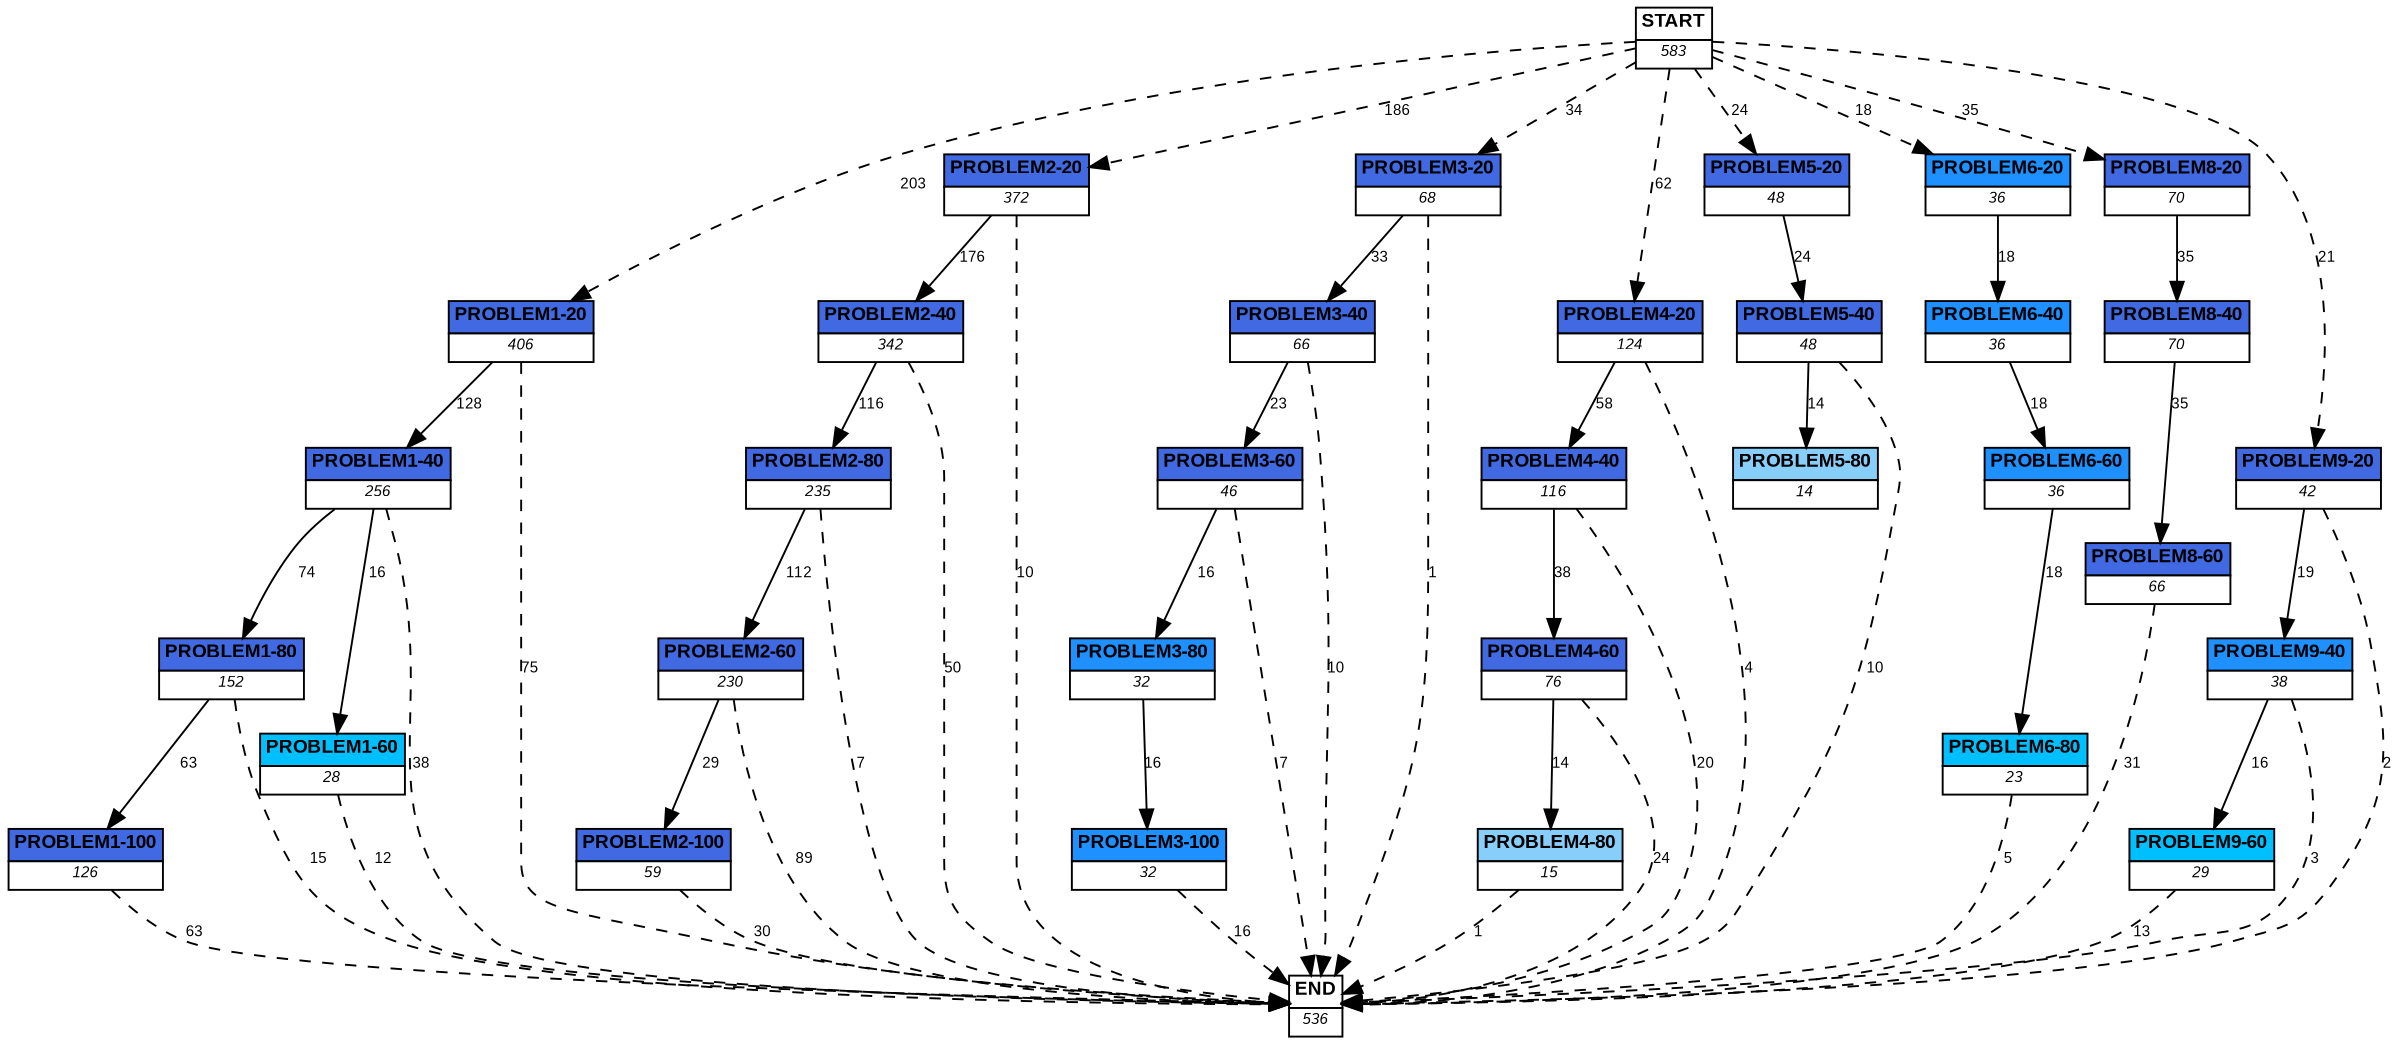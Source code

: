 digraph graphname {
	dpi = 150
	size="16,11!";
	margin = 0;
"PROBLEM1-20" [shape=plain, label=<<table border="0" cellborder="1" cellspacing="0"><tr><td bgcolor="royalblue"><FONT face="Arial" POINT-SIZE="10"><b>PROBLEM1-20</b></FONT></td></tr><tr><td bgcolor="white"><FONT face="Arial" POINT-SIZE="8"><i>406</i></FONT></td></tr></table>>]
"PROBLEM1-40" [shape=plain, label=<<table border="0" cellborder="1" cellspacing="0"><tr><td bgcolor="royalblue"><FONT face="Arial" POINT-SIZE="10"><b>PROBLEM1-40</b></FONT></td></tr><tr><td bgcolor="white"><FONT face="Arial" POINT-SIZE="8"><i>256</i></FONT></td></tr></table>>]
"PROBLEM1-80" [shape=plain, label=<<table border="0" cellborder="1" cellspacing="0"><tr><td bgcolor="royalblue"><FONT face="Arial" POINT-SIZE="10"><b>PROBLEM1-80</b></FONT></td></tr><tr><td bgcolor="white"><FONT face="Arial" POINT-SIZE="8"><i>152</i></FONT></td></tr></table>>]
"PROBLEM2-20" [shape=plain, label=<<table border="0" cellborder="1" cellspacing="0"><tr><td bgcolor="royalblue"><FONT face="Arial" POINT-SIZE="10"><b>PROBLEM2-20</b></FONT></td></tr><tr><td bgcolor="white"><FONT face="Arial" POINT-SIZE="8"><i>372</i></FONT></td></tr></table>>]
"PROBLEM2-40" [shape=plain, label=<<table border="0" cellborder="1" cellspacing="0"><tr><td bgcolor="royalblue"><FONT face="Arial" POINT-SIZE="10"><b>PROBLEM2-40</b></FONT></td></tr><tr><td bgcolor="white"><FONT face="Arial" POINT-SIZE="8"><i>342</i></FONT></td></tr></table>>]
"PROBLEM1-100" [shape=plain, label=<<table border="0" cellborder="1" cellspacing="0"><tr><td bgcolor="royalblue"><FONT face="Arial" POINT-SIZE="10"><b>PROBLEM1-100</b></FONT></td></tr><tr><td bgcolor="white"><FONT face="Arial" POINT-SIZE="8"><i>126</i></FONT></td></tr></table>>]
"PROBLEM2-80" [shape=plain, label=<<table border="0" cellborder="1" cellspacing="0"><tr><td bgcolor="royalblue"><FONT face="Arial" POINT-SIZE="10"><b>PROBLEM2-80</b></FONT></td></tr><tr><td bgcolor="white"><FONT face="Arial" POINT-SIZE="8"><i>235</i></FONT></td></tr></table>>]
"PROBLEM2-60" [shape=plain, label=<<table border="0" cellborder="1" cellspacing="0"><tr><td bgcolor="royalblue"><FONT face="Arial" POINT-SIZE="10"><b>PROBLEM2-60</b></FONT></td></tr><tr><td bgcolor="white"><FONT face="Arial" POINT-SIZE="8"><i>230</i></FONT></td></tr></table>>]
"PROBLEM3-20" [shape=plain, label=<<table border="0" cellborder="1" cellspacing="0"><tr><td bgcolor="royalblue"><FONT face="Arial" POINT-SIZE="10"><b>PROBLEM3-20</b></FONT></td></tr><tr><td bgcolor="white"><FONT face="Arial" POINT-SIZE="8"><i>68</i></FONT></td></tr></table>>]
"PROBLEM3-40" [shape=plain, label=<<table border="0" cellborder="1" cellspacing="0"><tr><td bgcolor="royalblue"><FONT face="Arial" POINT-SIZE="10"><b>PROBLEM3-40</b></FONT></td></tr><tr><td bgcolor="white"><FONT face="Arial" POINT-SIZE="8"><i>66</i></FONT></td></tr></table>>]
"PROBLEM3-60" [shape=plain, label=<<table border="0" cellborder="1" cellspacing="0"><tr><td bgcolor="royalblue"><FONT face="Arial" POINT-SIZE="10"><b>PROBLEM3-60</b></FONT></td></tr><tr><td bgcolor="white"><FONT face="Arial" POINT-SIZE="8"><i>46</i></FONT></td></tr></table>>]
"PROBLEM4-20" [shape=plain, label=<<table border="0" cellborder="1" cellspacing="0"><tr><td bgcolor="royalblue"><FONT face="Arial" POINT-SIZE="10"><b>PROBLEM4-20</b></FONT></td></tr><tr><td bgcolor="white"><FONT face="Arial" POINT-SIZE="8"><i>124</i></FONT></td></tr></table>>]
"PROBLEM4-40" [shape=plain, label=<<table border="0" cellborder="1" cellspacing="0"><tr><td bgcolor="royalblue"><FONT face="Arial" POINT-SIZE="10"><b>PROBLEM4-40</b></FONT></td></tr><tr><td bgcolor="white"><FONT face="Arial" POINT-SIZE="8"><i>116</i></FONT></td></tr></table>>]
"PROBLEM5-20" [shape=plain, label=<<table border="0" cellborder="1" cellspacing="0"><tr><td bgcolor="royalblue"><FONT face="Arial" POINT-SIZE="10"><b>PROBLEM5-20</b></FONT></td></tr><tr><td bgcolor="white"><FONT face="Arial" POINT-SIZE="8"><i>48</i></FONT></td></tr></table>>]
"PROBLEM5-40" [shape=plain, label=<<table border="0" cellborder="1" cellspacing="0"><tr><td bgcolor="royalblue"><FONT face="Arial" POINT-SIZE="10"><b>PROBLEM5-40</b></FONT></td></tr><tr><td bgcolor="white"><FONT face="Arial" POINT-SIZE="8"><i>48</i></FONT></td></tr></table>>]
"PROBLEM1-60" [shape=plain, label=<<table border="0" cellborder="1" cellspacing="0"><tr><td bgcolor="deepskyblue"><FONT face="Arial" POINT-SIZE="10"><b>PROBLEM1-60</b></FONT></td></tr><tr><td bgcolor="white"><FONT face="Arial" POINT-SIZE="8"><i>28</i></FONT></td></tr></table>>]
"PROBLEM2-100" [shape=plain, label=<<table border="0" cellborder="1" cellspacing="0"><tr><td bgcolor="royalblue"><FONT face="Arial" POINT-SIZE="10"><b>PROBLEM2-100</b></FONT></td></tr><tr><td bgcolor="white"><FONT face="Arial" POINT-SIZE="8"><i>59</i></FONT></td></tr></table>>]
"PROBLEM3-80" [shape=plain, label=<<table border="0" cellborder="1" cellspacing="0"><tr><td bgcolor="dodgerblue"><FONT face="Arial" POINT-SIZE="10"><b>PROBLEM3-80</b></FONT></td></tr><tr><td bgcolor="white"><FONT face="Arial" POINT-SIZE="8"><i>32</i></FONT></td></tr></table>>]
"PROBLEM3-100" [shape=plain, label=<<table border="0" cellborder="1" cellspacing="0"><tr><td bgcolor="dodgerblue"><FONT face="Arial" POINT-SIZE="10"><b>PROBLEM3-100</b></FONT></td></tr><tr><td bgcolor="white"><FONT face="Arial" POINT-SIZE="8"><i>32</i></FONT></td></tr></table>>]
"PROBLEM4-60" [shape=plain, label=<<table border="0" cellborder="1" cellspacing="0"><tr><td bgcolor="royalblue"><FONT face="Arial" POINT-SIZE="10"><b>PROBLEM4-60</b></FONT></td></tr><tr><td bgcolor="white"><FONT face="Arial" POINT-SIZE="8"><i>76</i></FONT></td></tr></table>>]
"PROBLEM4-80" [shape=plain, label=<<table border="0" cellborder="1" cellspacing="0"><tr><td bgcolor="lightskyblue"><FONT face="Arial" POINT-SIZE="10"><b>PROBLEM4-80</b></FONT></td></tr><tr><td bgcolor="white"><FONT face="Arial" POINT-SIZE="8"><i>15</i></FONT></td></tr></table>>]
"PROBLEM5-80" [shape=plain, label=<<table border="0" cellborder="1" cellspacing="0"><tr><td bgcolor="lightskyblue"><FONT face="Arial" POINT-SIZE="10"><b>PROBLEM5-80</b></FONT></td></tr><tr><td bgcolor="white"><FONT face="Arial" POINT-SIZE="8"><i>14</i></FONT></td></tr></table>>]
"PROBLEM6-20" [shape=plain, label=<<table border="0" cellborder="1" cellspacing="0"><tr><td bgcolor="dodgerblue"><FONT face="Arial" POINT-SIZE="10"><b>PROBLEM6-20</b></FONT></td></tr><tr><td bgcolor="white"><FONT face="Arial" POINT-SIZE="8"><i>36</i></FONT></td></tr></table>>]
"PROBLEM6-40" [shape=plain, label=<<table border="0" cellborder="1" cellspacing="0"><tr><td bgcolor="dodgerblue"><FONT face="Arial" POINT-SIZE="10"><b>PROBLEM6-40</b></FONT></td></tr><tr><td bgcolor="white"><FONT face="Arial" POINT-SIZE="8"><i>36</i></FONT></td></tr></table>>]
"PROBLEM6-60" [shape=plain, label=<<table border="0" cellborder="1" cellspacing="0"><tr><td bgcolor="dodgerblue"><FONT face="Arial" POINT-SIZE="10"><b>PROBLEM6-60</b></FONT></td></tr><tr><td bgcolor="white"><FONT face="Arial" POINT-SIZE="8"><i>36</i></FONT></td></tr></table>>]
"PROBLEM6-80" [shape=plain, label=<<table border="0" cellborder="1" cellspacing="0"><tr><td bgcolor="deepskyblue"><FONT face="Arial" POINT-SIZE="10"><b>PROBLEM6-80</b></FONT></td></tr><tr><td bgcolor="white"><FONT face="Arial" POINT-SIZE="8"><i>23</i></FONT></td></tr></table>>]
"PROBLEM8-20" [shape=plain, label=<<table border="0" cellborder="1" cellspacing="0"><tr><td bgcolor="royalblue"><FONT face="Arial" POINT-SIZE="10"><b>PROBLEM8-20</b></FONT></td></tr><tr><td bgcolor="white"><FONT face="Arial" POINT-SIZE="8"><i>70</i></FONT></td></tr></table>>]
"PROBLEM8-40" [shape=plain, label=<<table border="0" cellborder="1" cellspacing="0"><tr><td bgcolor="royalblue"><FONT face="Arial" POINT-SIZE="10"><b>PROBLEM8-40</b></FONT></td></tr><tr><td bgcolor="white"><FONT face="Arial" POINT-SIZE="8"><i>70</i></FONT></td></tr></table>>]
"PROBLEM8-60" [shape=plain, label=<<table border="0" cellborder="1" cellspacing="0"><tr><td bgcolor="royalblue"><FONT face="Arial" POINT-SIZE="10"><b>PROBLEM8-60</b></FONT></td></tr><tr><td bgcolor="white"><FONT face="Arial" POINT-SIZE="8"><i>66</i></FONT></td></tr></table>>]
"PROBLEM9-20" [shape=plain, label=<<table border="0" cellborder="1" cellspacing="0"><tr><td bgcolor="royalblue"><FONT face="Arial" POINT-SIZE="10"><b>PROBLEM9-20</b></FONT></td></tr><tr><td bgcolor="white"><FONT face="Arial" POINT-SIZE="8"><i>42</i></FONT></td></tr></table>>]
"PROBLEM9-40" [shape=plain, label=<<table border="0" cellborder="1" cellspacing="0"><tr><td bgcolor="dodgerblue"><FONT face="Arial" POINT-SIZE="10"><b>PROBLEM9-40</b></FONT></td></tr><tr><td bgcolor="white"><FONT face="Arial" POINT-SIZE="8"><i>38</i></FONT></td></tr></table>>]
"PROBLEM9-60" [shape=plain, label=<<table border="0" cellborder="1" cellspacing="0"><tr><td bgcolor="deepskyblue"><FONT face="Arial" POINT-SIZE="10"><b>PROBLEM9-60</b></FONT></td></tr><tr><td bgcolor="white"><FONT face="Arial" POINT-SIZE="8"><i>29</i></FONT></td></tr></table>>]
"START" [shape=plain, label=<<table border="0" cellborder="1" cellspacing="0"><tr><td bgcolor="white"><FONT face="Arial" POINT-SIZE="10"><b>START</b></FONT></td></tr><tr><td bgcolor="white"><FONT face="Arial" POINT-SIZE="8"><i>583</i></FONT></td></tr></table>>]
"END" [shape=plain, label=<<table border="0" cellborder="1" cellspacing="0"><tr><td bgcolor="white"><FONT face="Arial" POINT-SIZE="10"><b>END</b></FONT></td></tr><tr><td bgcolor="white"><FONT face="Arial" POINT-SIZE="8"><i>536</i></FONT></td></tr></table>>]
"PROBLEM1-20" -> "PROBLEM1-40" [ label ="128" labelfloat=false fontname="Arial" fontsize=8]
"PROBLEM1-20" -> "END" [ style = dashed label ="75" labelfloat=false fontname="Arial" fontsize=8]
"PROBLEM1-40" -> "PROBLEM1-80" [ label ="74" labelfloat=false fontname="Arial" fontsize=8]
"PROBLEM1-40" -> "PROBLEM1-60" [ label ="16" labelfloat=false fontname="Arial" fontsize=8]
"PROBLEM1-40" -> "END" [ style = dashed label ="38" labelfloat=false fontname="Arial" fontsize=8]
"PROBLEM1-80" -> "PROBLEM1-100" [ label ="63" labelfloat=false fontname="Arial" fontsize=8]
"PROBLEM1-80" -> "END" [ style = dashed label ="15" labelfloat=false fontname="Arial" fontsize=8]
"PROBLEM2-20" -> "PROBLEM2-40" [ label ="176" labelfloat=false fontname="Arial" fontsize=8]
"PROBLEM2-20" -> "END" [ style = dashed label ="10" labelfloat=false fontname="Arial" fontsize=8]
"PROBLEM2-40" -> "PROBLEM2-80" [ label ="116" labelfloat=false fontname="Arial" fontsize=8]
"PROBLEM2-40" -> "END" [ style = dashed label ="50" labelfloat=false fontname="Arial" fontsize=8]
"PROBLEM1-100" -> "END" [ style = dashed label ="63" labelfloat=false fontname="Arial" fontsize=8]
"PROBLEM2-80" -> "PROBLEM2-60" [ label ="112" labelfloat=false fontname="Arial" fontsize=8]
"PROBLEM2-80" -> "END" [ style = dashed label ="7" labelfloat=false fontname="Arial" fontsize=8]
"PROBLEM2-60" -> "PROBLEM2-100" [ label ="29" labelfloat=false fontname="Arial" fontsize=8]
"PROBLEM2-60" -> "END" [ style = dashed label ="89" labelfloat=false fontname="Arial" fontsize=8]
"PROBLEM3-20" -> "PROBLEM3-40" [ label ="33" labelfloat=false fontname="Arial" fontsize=8]
"PROBLEM3-20" -> "END" [ style = dashed label ="1" labelfloat=false fontname="Arial" fontsize=8]
"PROBLEM3-40" -> "PROBLEM3-60" [ label ="23" labelfloat=false fontname="Arial" fontsize=8]
"PROBLEM3-40" -> "END" [ style = dashed label ="10" labelfloat=false fontname="Arial" fontsize=8]
"PROBLEM3-60" -> "PROBLEM3-80" [ label ="16" labelfloat=false fontname="Arial" fontsize=8]
"PROBLEM3-60" -> "END" [ style = dashed label ="7" labelfloat=false fontname="Arial" fontsize=8]
"PROBLEM4-20" -> "PROBLEM4-40" [ label ="58" labelfloat=false fontname="Arial" fontsize=8]
"PROBLEM4-20" -> "END" [ style = dashed label ="4" labelfloat=false fontname="Arial" fontsize=8]
"PROBLEM4-40" -> "PROBLEM4-60" [ label ="38" labelfloat=false fontname="Arial" fontsize=8]
"PROBLEM4-40" -> "END" [ style = dashed label ="20" labelfloat=false fontname="Arial" fontsize=8]
"PROBLEM5-20" -> "PROBLEM5-40" [ label ="24" labelfloat=false fontname="Arial" fontsize=8]
"PROBLEM5-40" -> "PROBLEM5-80" [ label ="14" labelfloat=false fontname="Arial" fontsize=8]
"PROBLEM5-40" -> "END" [ style = dashed label ="10" labelfloat=false fontname="Arial" fontsize=8]
"PROBLEM1-60" -> "END" [ style = dashed label ="12" labelfloat=false fontname="Arial" fontsize=8]
"PROBLEM2-100" -> "END" [ style = dashed label ="30" labelfloat=false fontname="Arial" fontsize=8]
"PROBLEM3-80" -> "PROBLEM3-100" [ label ="16" labelfloat=false fontname="Arial" fontsize=8]
"PROBLEM3-100" -> "END" [ style = dashed label ="16" labelfloat=false fontname="Arial" fontsize=8]
"PROBLEM4-60" -> "PROBLEM4-80" [ label ="14" labelfloat=false fontname="Arial" fontsize=8]
"PROBLEM4-60" -> "END" [ style = dashed label ="24" labelfloat=false fontname="Arial" fontsize=8]
"PROBLEM4-80" -> "END" [ style = dashed label ="1" labelfloat=false fontname="Arial" fontsize=8]
"PROBLEM6-20" -> "PROBLEM6-40" [ label ="18" labelfloat=false fontname="Arial" fontsize=8]
"PROBLEM6-40" -> "PROBLEM6-60" [ label ="18" labelfloat=false fontname="Arial" fontsize=8]
"PROBLEM6-60" -> "PROBLEM6-80" [ label ="18" labelfloat=false fontname="Arial" fontsize=8]
"PROBLEM6-80" -> "END" [ style = dashed label ="5" labelfloat=false fontname="Arial" fontsize=8]
"PROBLEM8-20" -> "PROBLEM8-40" [ label ="35" labelfloat=false fontname="Arial" fontsize=8]
"PROBLEM8-40" -> "PROBLEM8-60" [ label ="35" labelfloat=false fontname="Arial" fontsize=8]
"PROBLEM8-60" -> "END" [ style = dashed label ="31" labelfloat=false fontname="Arial" fontsize=8]
"PROBLEM9-20" -> "PROBLEM9-40" [ label ="19" labelfloat=false fontname="Arial" fontsize=8]
"PROBLEM9-20" -> "END" [ style = dashed label ="2" labelfloat=false fontname="Arial" fontsize=8]
"PROBLEM9-40" -> "PROBLEM9-60" [ label ="16" labelfloat=false fontname="Arial" fontsize=8]
"PROBLEM9-40" -> "END" [ style = dashed label ="3" labelfloat=false fontname="Arial" fontsize=8]
"PROBLEM9-60" -> "END" [ style = dashed label ="13" labelfloat=false fontname="Arial" fontsize=8]
"START" -> "PROBLEM1-20" [ style = dashed label ="203" labelfloat=false fontname="Arial" fontsize=8]
"START" -> "PROBLEM2-20" [ style = dashed label ="186" labelfloat=false fontname="Arial" fontsize=8]
"START" -> "PROBLEM3-20" [ style = dashed label ="34" labelfloat=false fontname="Arial" fontsize=8]
"START" -> "PROBLEM4-20" [ style = dashed label ="62" labelfloat=false fontname="Arial" fontsize=8]
"START" -> "PROBLEM5-20" [ style = dashed label ="24" labelfloat=false fontname="Arial" fontsize=8]
"START" -> "PROBLEM6-20" [ style = dashed label ="18" labelfloat=false fontname="Arial" fontsize=8]
"START" -> "PROBLEM8-20" [ style = dashed label ="35" labelfloat=false fontname="Arial" fontsize=8]
"START" -> "PROBLEM9-20" [ style = dashed label ="21" labelfloat=false fontname="Arial" fontsize=8]
}